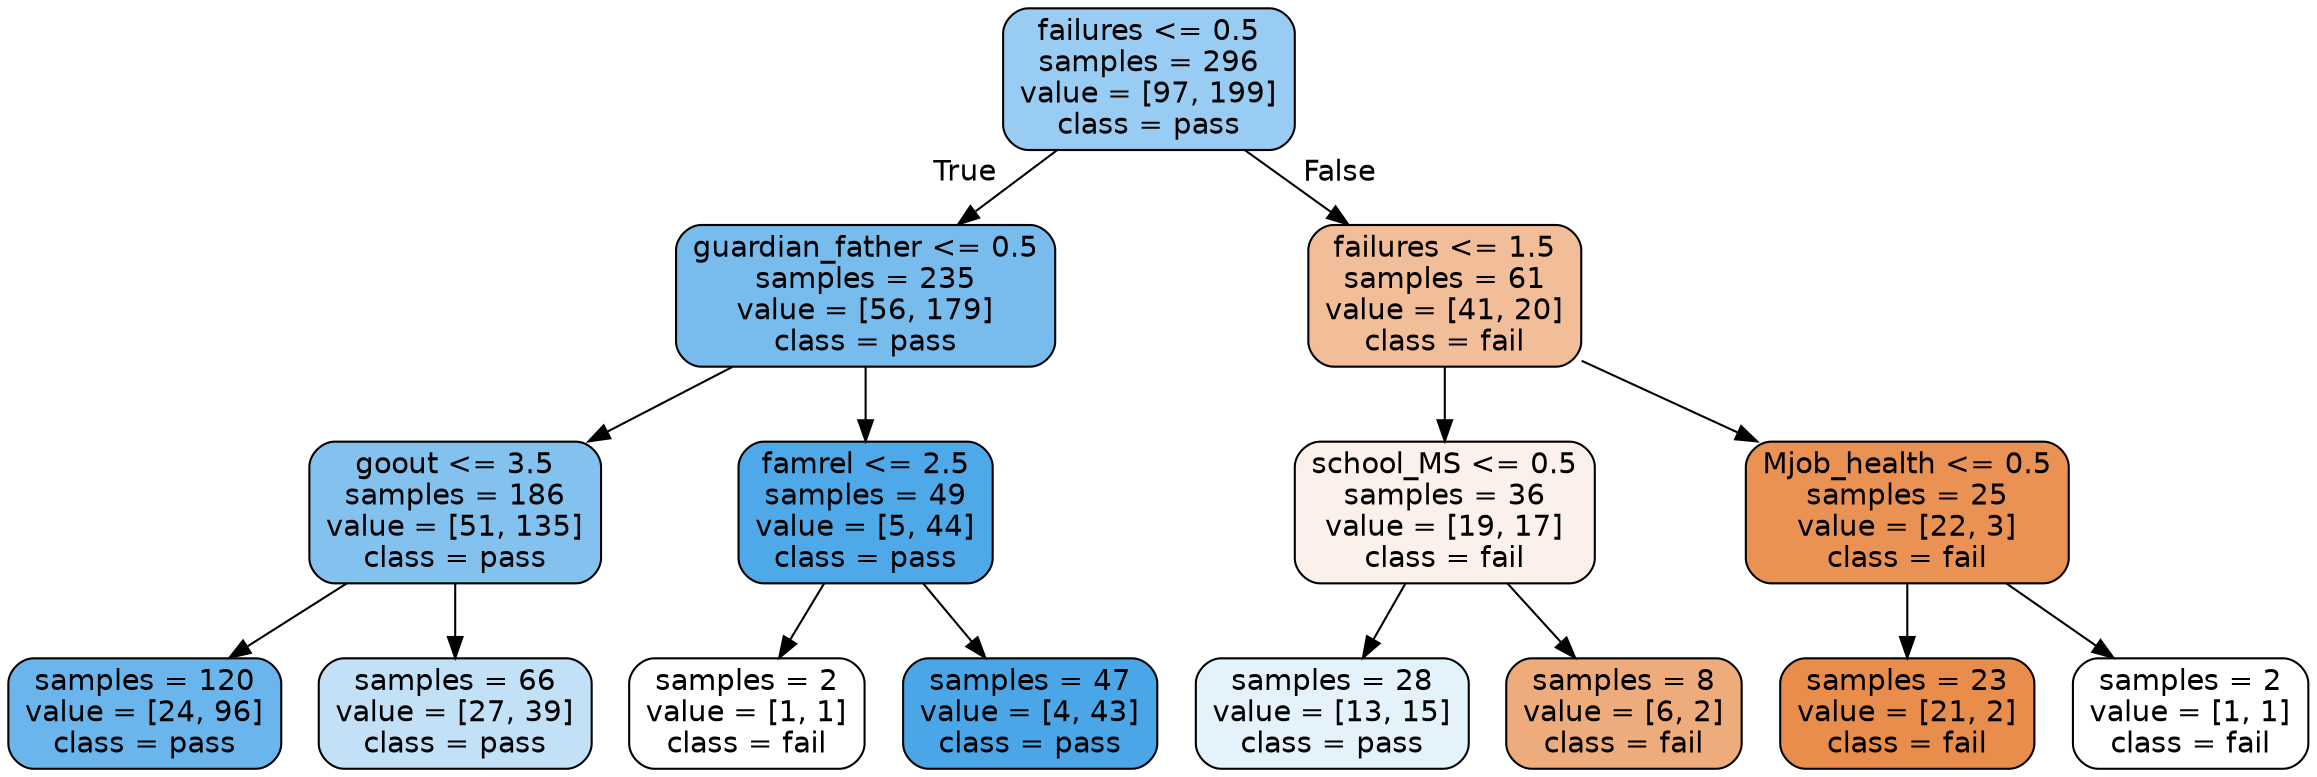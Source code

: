 digraph Tree {
node [shape=box, style="filled, rounded", color="black", fontname=helvetica] ;
edge [fontname=helvetica] ;
0 [label="failures <= 0.5\nsamples = 296\nvalue = [97, 199]\nclass = pass", fillcolor="#399de583"] ;
1 [label="guardian_father <= 0.5\nsamples = 235\nvalue = [56, 179]\nclass = pass", fillcolor="#399de5af"] ;
0 -> 1 [labeldistance=2.5, labelangle=45, headlabel="True"] ;
2 [label="goout <= 3.5\nsamples = 186\nvalue = [51, 135]\nclass = pass", fillcolor="#399de59f"] ;
1 -> 2 ;
3 [label="samples = 120\nvalue = [24, 96]\nclass = pass", fillcolor="#399de5bf"] ;
2 -> 3 ;
4 [label="samples = 66\nvalue = [27, 39]\nclass = pass", fillcolor="#399de54e"] ;
2 -> 4 ;
5 [label="famrel <= 2.5\nsamples = 49\nvalue = [5, 44]\nclass = pass", fillcolor="#399de5e2"] ;
1 -> 5 ;
6 [label="samples = 2\nvalue = [1, 1]\nclass = fail", fillcolor="#e5813900"] ;
5 -> 6 ;
7 [label="samples = 47\nvalue = [4, 43]\nclass = pass", fillcolor="#399de5e7"] ;
5 -> 7 ;
8 [label="failures <= 1.5\nsamples = 61\nvalue = [41, 20]\nclass = fail", fillcolor="#e5813983"] ;
0 -> 8 [labeldistance=2.5, labelangle=-45, headlabel="False"] ;
9 [label="school_MS <= 0.5\nsamples = 36\nvalue = [19, 17]\nclass = fail", fillcolor="#e581391b"] ;
8 -> 9 ;
10 [label="samples = 28\nvalue = [13, 15]\nclass = pass", fillcolor="#399de522"] ;
9 -> 10 ;
11 [label="samples = 8\nvalue = [6, 2]\nclass = fail", fillcolor="#e58139aa"] ;
9 -> 11 ;
12 [label="Mjob_health <= 0.5\nsamples = 25\nvalue = [22, 3]\nclass = fail", fillcolor="#e58139dc"] ;
8 -> 12 ;
13 [label="samples = 23\nvalue = [21, 2]\nclass = fail", fillcolor="#e58139e7"] ;
12 -> 13 ;
14 [label="samples = 2\nvalue = [1, 1]\nclass = fail", fillcolor="#e5813900"] ;
12 -> 14 ;
}